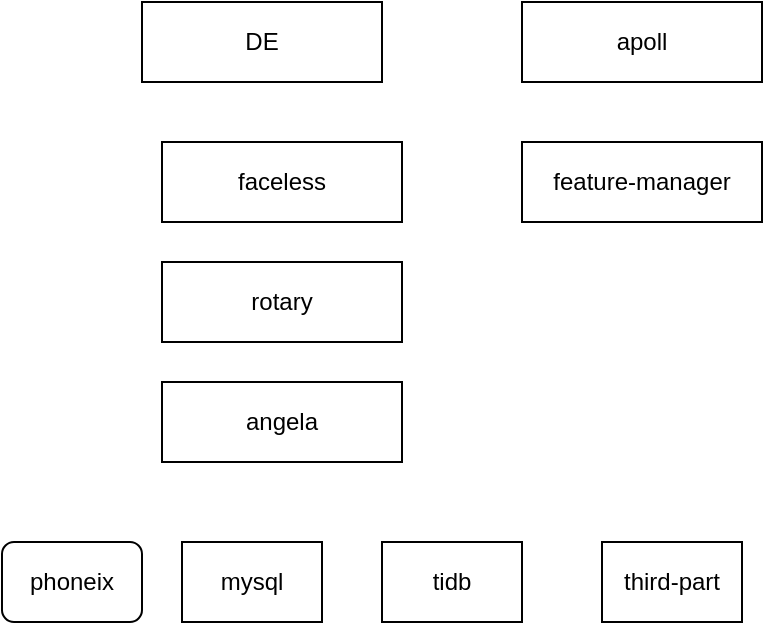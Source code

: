 <mxfile version="12.1.8" type="github" pages="1">
  <diagram id="HY71IpSRQ0U3Ix4mTOQW" name="Page-1">
    <mxGraphModel dx="1302" dy="618" grid="1" gridSize="10" guides="1" tooltips="1" connect="1" arrows="1" fold="1" page="1" pageScale="1" pageWidth="827" pageHeight="1169" math="0" shadow="0">
      <root>
        <mxCell id="0"/>
        <mxCell id="1" parent="0"/>
        <mxCell id="0Bz4kUs-w9zEgILs2e0y-1" value="rotary" style="rounded=0;whiteSpace=wrap;html=1;" vertex="1" parent="1">
          <mxGeometry x="220" y="190" width="120" height="40" as="geometry"/>
        </mxCell>
        <mxCell id="0Bz4kUs-w9zEgILs2e0y-2" value="angela" style="rounded=0;whiteSpace=wrap;html=1;" vertex="1" parent="1">
          <mxGeometry x="220" y="250" width="120" height="40" as="geometry"/>
        </mxCell>
        <mxCell id="0Bz4kUs-w9zEgILs2e0y-3" value="faceless" style="rounded=0;whiteSpace=wrap;html=1;" vertex="1" parent="1">
          <mxGeometry x="220" y="130" width="120" height="40" as="geometry"/>
        </mxCell>
        <mxCell id="0Bz4kUs-w9zEgILs2e0y-4" value="feature-manager" style="rounded=0;whiteSpace=wrap;html=1;" vertex="1" parent="1">
          <mxGeometry x="400" y="130" width="120" height="40" as="geometry"/>
        </mxCell>
        <mxCell id="0Bz4kUs-w9zEgILs2e0y-5" value="apoll" style="rounded=0;whiteSpace=wrap;html=1;" vertex="1" parent="1">
          <mxGeometry x="400" y="60" width="120" height="40" as="geometry"/>
        </mxCell>
        <mxCell id="0Bz4kUs-w9zEgILs2e0y-6" value="phoneix" style="rounded=1;whiteSpace=wrap;html=1;" vertex="1" parent="1">
          <mxGeometry x="140" y="330" width="70" height="40" as="geometry"/>
        </mxCell>
        <mxCell id="0Bz4kUs-w9zEgILs2e0y-7" value="mysql" style="rounded=1;whiteSpace=wrap;html=1;arcSize=0;" vertex="1" parent="1">
          <mxGeometry x="230" y="330" width="70" height="40" as="geometry"/>
        </mxCell>
        <mxCell id="0Bz4kUs-w9zEgILs2e0y-8" value="tidb" style="rounded=1;whiteSpace=wrap;html=1;arcSize=0;" vertex="1" parent="1">
          <mxGeometry x="330" y="330" width="70" height="40" as="geometry"/>
        </mxCell>
        <mxCell id="0Bz4kUs-w9zEgILs2e0y-9" value="DE" style="rounded=0;whiteSpace=wrap;html=1;" vertex="1" parent="1">
          <mxGeometry x="210" y="60" width="120" height="40" as="geometry"/>
        </mxCell>
        <mxCell id="0Bz4kUs-w9zEgILs2e0y-10" value="third-part" style="rounded=1;whiteSpace=wrap;html=1;arcSize=0;" vertex="1" parent="1">
          <mxGeometry x="440" y="330" width="70" height="40" as="geometry"/>
        </mxCell>
      </root>
    </mxGraphModel>
  </diagram>
</mxfile>
